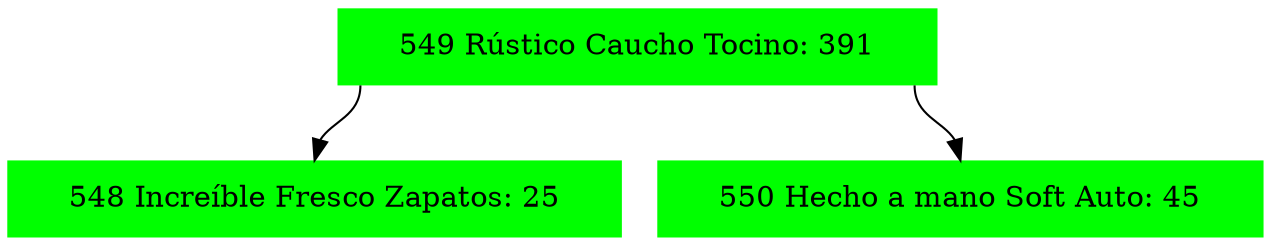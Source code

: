 digraph G{
node[shape="record"];
node0xc000382000[label="<f0>|<f1>549  Rústico Caucho Tocino: 391|<f2>",color=green,style =filled];
node0xc000382070[label="<f0>|<f1>548 Increíble Fresco Zapatos: 25|<f2>",color=green,style =filled];
node0xc000382000:f0->node0xc000382070:f1
node0xc0003820e0[label="<f0>|<f1>550 Hecho a mano Soft Auto: 45|<f2>",color=green,style =filled];
node0xc000382000:f2->node0xc0003820e0:f1
}
